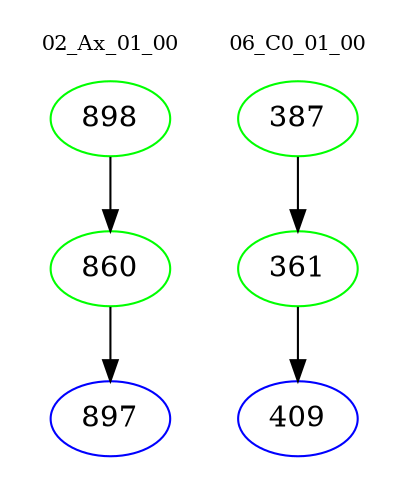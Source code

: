 digraph{
subgraph cluster_0 {
color = white
label = "02_Ax_01_00";
fontsize=10;
T0_898 [label="898", color="green"]
T0_898 -> T0_860 [color="black"]
T0_860 [label="860", color="green"]
T0_860 -> T0_897 [color="black"]
T0_897 [label="897", color="blue"]
}
subgraph cluster_1 {
color = white
label = "06_C0_01_00";
fontsize=10;
T1_387 [label="387", color="green"]
T1_387 -> T1_361 [color="black"]
T1_361 [label="361", color="green"]
T1_361 -> T1_409 [color="black"]
T1_409 [label="409", color="blue"]
}
}
